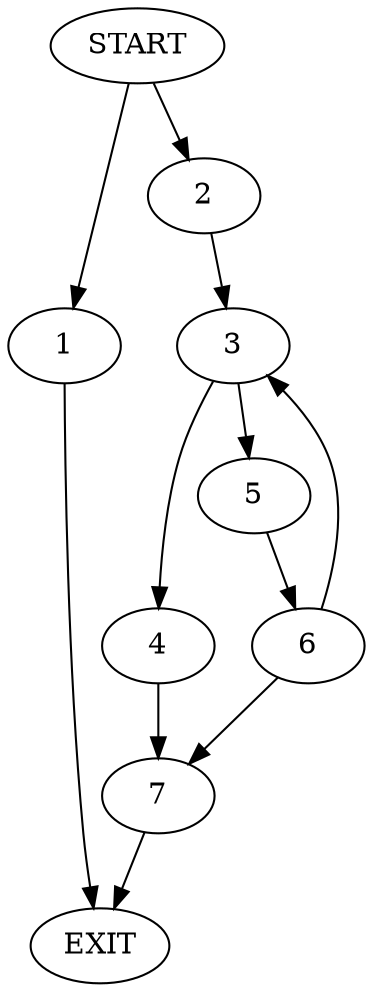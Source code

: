 digraph { 
0 [label="START"];
1;
2;
3;
4;
5;
6;
7;
8[label="EXIT"];
0 -> 1;
0 -> 2;
1 -> 8;
2 -> 3;
3 -> 4;
3 -> 5;
4 -> 7;
5 -> 6;
6 -> 3;
6 -> 7;
7 -> 8;
}